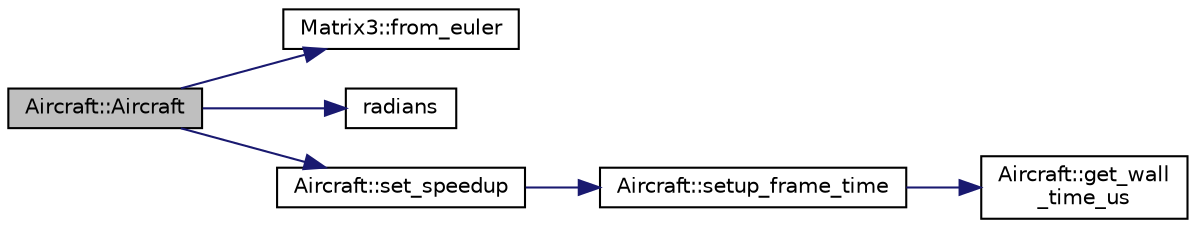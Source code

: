 digraph "Aircraft::Aircraft"
{
 // INTERACTIVE_SVG=YES
  edge [fontname="Helvetica",fontsize="10",labelfontname="Helvetica",labelfontsize="10"];
  node [fontname="Helvetica",fontsize="10",shape=record];
  rankdir="LR";
  Node1 [label="Aircraft::Aircraft",height=0.2,width=0.4,color="black", fillcolor="grey75", style="filled" fontcolor="black"];
  Node1 -> Node2 [color="midnightblue",fontsize="10",style="solid",fontname="Helvetica"];
  Node2 [label="Matrix3::from_euler",height=0.2,width=0.4,color="black", fillcolor="white", style="filled",URL="$classMatrix3.html#a62587bd216436f09f06b9e1330f84bc0",tooltip="-*- tab-width: 4; Mode: C++; c-basic-offset: 4; indent-tabs-mode: nil -*- "];
  Node1 -> Node3 [color="midnightblue",fontsize="10",style="solid",fontname="Helvetica"];
  Node3 [label="radians",height=0.2,width=0.4,color="black", fillcolor="white", style="filled",URL="$AP__Math_8cpp.html#aa3adb05231060d239e5b91940e001f85"];
  Node1 -> Node4 [color="midnightblue",fontsize="10",style="solid",fontname="Helvetica"];
  Node4 [label="Aircraft::set_speedup",height=0.2,width=0.4,color="black", fillcolor="white", style="filled",URL="$classAircraft.html#a85f55e83de0fd7927c5de0cdfa217ed1"];
  Node4 -> Node5 [color="midnightblue",fontsize="10",style="solid",fontname="Helvetica"];
  Node5 [label="Aircraft::setup_frame_time",height=0.2,width=0.4,color="black", fillcolor="white", style="filled",URL="$classAircraft.html#ab85a736e17e250991abe1a1c9d77a645"];
  Node5 -> Node6 [color="midnightblue",fontsize="10",style="solid",fontname="Helvetica"];
  Node6 [label="Aircraft::get_wall\l_time_us",height=0.2,width=0.4,color="black", fillcolor="white", style="filled",URL="$classAircraft.html#a54eb1a4b4dfdfbfd3e73cba819f55815"];
}
